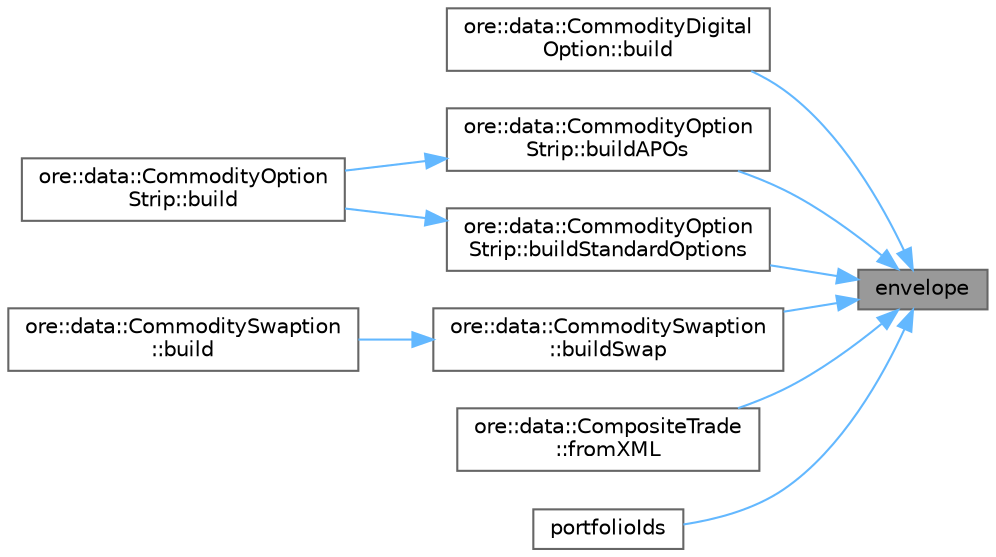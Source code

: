 digraph "envelope"
{
 // INTERACTIVE_SVG=YES
 // LATEX_PDF_SIZE
  bgcolor="transparent";
  edge [fontname=Helvetica,fontsize=10,labelfontname=Helvetica,labelfontsize=10];
  node [fontname=Helvetica,fontsize=10,shape=box,height=0.2,width=0.4];
  rankdir="RL";
  Node1 [label="envelope",height=0.2,width=0.4,color="gray40", fillcolor="grey60", style="filled", fontcolor="black",tooltip="Set the envelope with counterparty and portfolio info."];
  Node1 -> Node2 [dir="back",color="steelblue1",style="solid"];
  Node2 [label="ore::data::CommodityDigital\lOption::build",height=0.2,width=0.4,color="grey40", fillcolor="white", style="filled",URL="$classore_1_1data_1_1_commodity_digital_option.html#a32b57451f66777dd8794b747d0f77224",tooltip="Build underlying instrument and link pricing engine."];
  Node1 -> Node3 [dir="back",color="steelblue1",style="solid"];
  Node3 [label="ore::data::CommodityOption\lStrip::buildAPOs",height=0.2,width=0.4,color="grey40", fillcolor="white", style="filled",URL="$classore_1_1data_1_1_commodity_option_strip.html#a89d2212a4c2a5285712c7f33b7414913",tooltip="Build an average price option strip."];
  Node3 -> Node4 [dir="back",color="steelblue1",style="solid"];
  Node4 [label="ore::data::CommodityOption\lStrip::build",height=0.2,width=0.4,color="grey40", fillcolor="white", style="filled",URL="$classore_1_1data_1_1_commodity_option_strip.html#a9af2b9e6d488683123c6e4790595eb2b",tooltip="Implement the build method."];
  Node1 -> Node5 [dir="back",color="steelblue1",style="solid"];
  Node5 [label="ore::data::CommodityOption\lStrip::buildStandardOptions",height=0.2,width=0.4,color="grey40", fillcolor="white", style="filled",URL="$classore_1_1data_1_1_commodity_option_strip.html#a73bce66f3026e1a699a953c28c8f01e3",tooltip="Build a standard option strip."];
  Node5 -> Node4 [dir="back",color="steelblue1",style="solid"];
  Node1 -> Node6 [dir="back",color="steelblue1",style="solid"];
  Node6 [label="ore::data::CommoditySwaption\l::buildSwap",height=0.2,width=0.4,color="grey40", fillcolor="white", style="filled",URL="$classore_1_1data_1_1_commodity_swaption.html#a3022b695b7dc7124d739f547ff400c40",tooltip=" "];
  Node6 -> Node7 [dir="back",color="steelblue1",style="solid"];
  Node7 [label="ore::data::CommoditySwaption\l::build",height=0.2,width=0.4,color="grey40", fillcolor="white", style="filled",URL="$classore_1_1data_1_1_commodity_swaption.html#a9af2b9e6d488683123c6e4790595eb2b",tooltip=" "];
  Node1 -> Node8 [dir="back",color="steelblue1",style="solid"];
  Node8 [label="ore::data::CompositeTrade\l::fromXML",height=0.2,width=0.4,color="grey40", fillcolor="white", style="filled",URL="$classore_1_1data_1_1_composite_trade.html#a7741ae0fc924943de5bfe02928262eb7",tooltip=" "];
  Node1 -> Node9 [dir="back",color="steelblue1",style="solid"];
  Node9 [label="portfolioIds",height=0.2,width=0.4,color="grey40", fillcolor="white", style="filled",URL="$classore_1_1data_1_1_trade.html#a6938a7eecae406f674534e12816e6f15",tooltip=" "];
}
